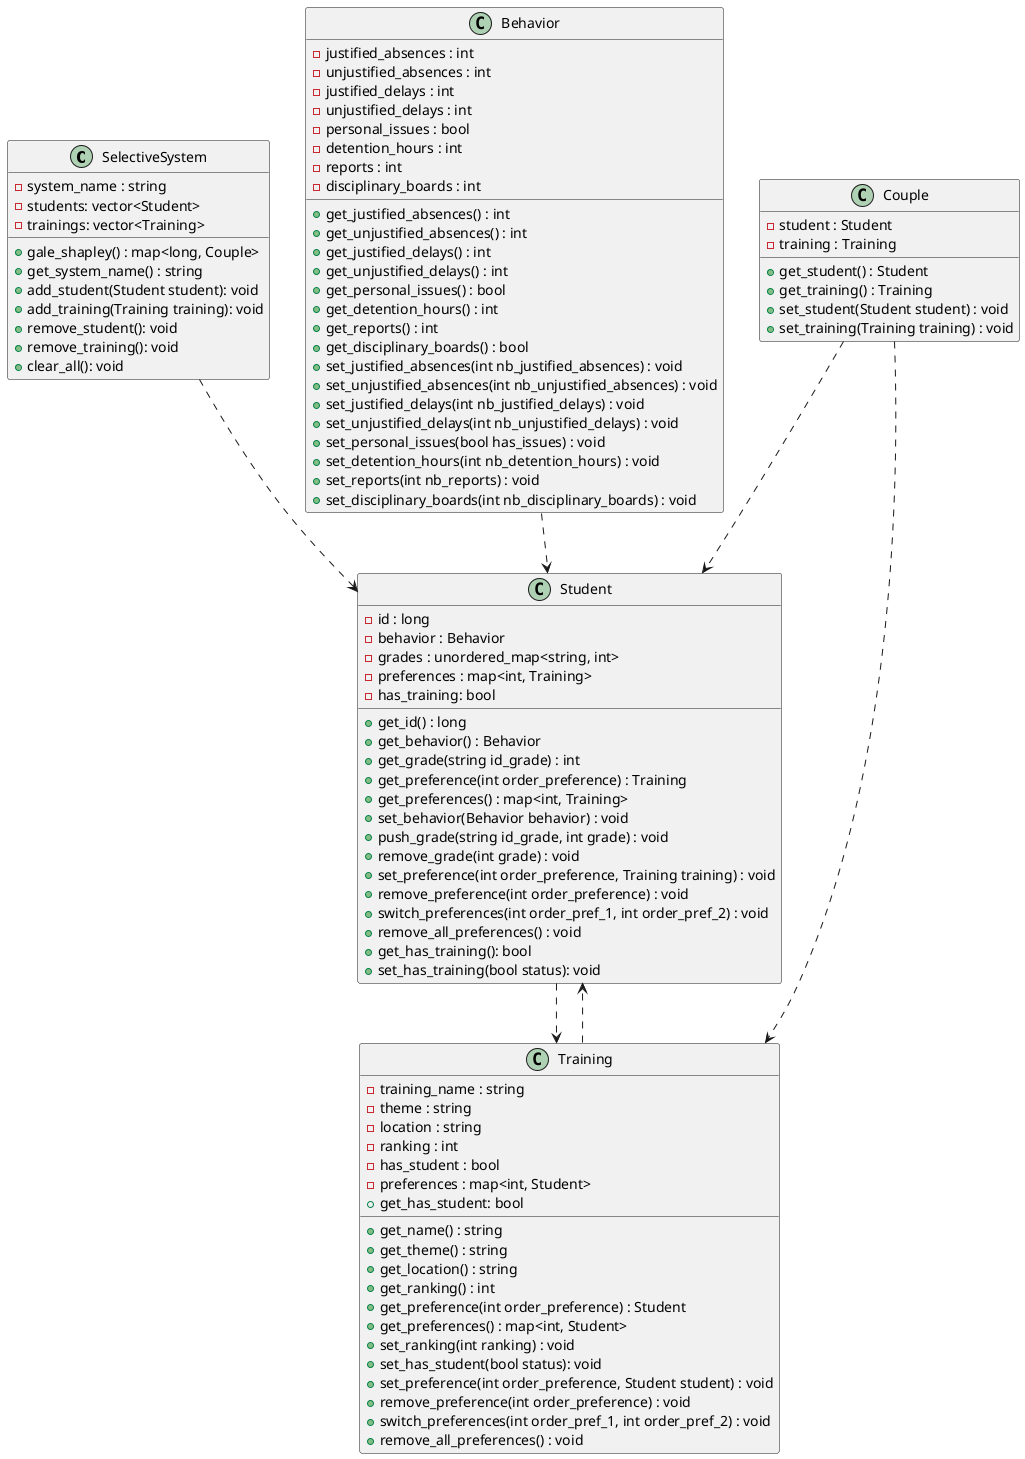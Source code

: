 @startuml diagram

SelectiveSystem ..> Student
Behavior ..> Student
Training ..> Student
Student ..> Training
Couple ..> Student
Couple ..> Training


class Student {
    -id : long
    -behavior : Behavior
    -grades : unordered_map<string, int>
    -preferences : map<int, Training> 
    -has_training: bool
    +get_id() : long
    +get_behavior() : Behavior
    +get_grade(string id_grade) : int
    +get_preference(int order_preference) : Training
    +get_preferences() : map<int, Training> 
    +set_behavior(Behavior behavior) : void
    +push_grade(string id_grade, int grade) : void
    +remove_grade(int grade) : void
    +set_preference(int order_preference, Training training) : void
    +remove_preference(int order_preference) : void
    +switch_preferences(int order_pref_1, int order_pref_2) : void
    +remove_all_preferences() : void
    +get_has_training(): bool
    +set_has_training(bool status): void
}

class SelectiveSystem {
    -system_name : string
    -students: vector<Student>
    -trainings: vector<Training>
    + gale_shapley() : map<long, Couple> 
    + get_system_name() : string
    + add_student(Student student): void
    + add_training(Training training): void
    + remove_student(): void
    + remove_training(): void
    + clear_all(): void
}

class Training {
    - training_name : string
    - theme : string
    - location : string
    - ranking : int
    - has_student : bool
    - preferences : map<int, Student> 
    + get_name() : string
    + get_theme() : string
    + get_location() : string
    + get_ranking() : int
    + get_has_student: bool
    + get_preference(int order_preference) : Student
    + get_preferences() : map<int, Student> 
    + set_ranking(int ranking) : void
    + set_has_student(bool status): void
    + set_preference(int order_preference, Student student) : void
    + remove_preference(int order_preference) : void
    + switch_preferences(int order_pref_1, int order_pref_2) : void
    + remove_all_preferences() : void
}


class Behavior {
    -justified_absences : int
    -unjustified_absences : int
    -justified_delays : int
    -unjustified_delays : int
    -personal_issues : bool
    -detention_hours : int
    -reports : int
    -disciplinary_boards : int
    +get_justified_absences() : int
    +get_unjustified_absences() : int
    +get_justified_delays() : int
    +get_unjustified_delays() : int
    +get_personal_issues() : bool
    +get_detention_hours() : int
    +get_reports() : int
    +get_disciplinary_boards() : bool
    +set_justified_absences(int nb_justified_absences) : void
    +set_unjustified_absences(int nb_unjustified_absences) : void
    +set_justified_delays(int nb_justified_delays) : void
    +set_unjustified_delays(int nb_unjustified_delays) : void
    +set_personal_issues(bool has_issues) : void
    +set_detention_hours(int nb_detention_hours) : void
    +set_reports(int nb_reports) : void
    +set_disciplinary_boards(int nb_disciplinary_boards) : void
}

class Couple {
    -student : Student
    -training : Training
    + get_student() : Student
    + get_training() : Training
    + set_student(Student student) : void
    + set_training(Training training) : void
}


@enduml
